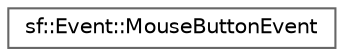 digraph "Graphical Class Hierarchy"
{
 // INTERACTIVE_SVG=YES
 // LATEX_PDF_SIZE
  bgcolor="transparent";
  edge [fontname=Helvetica,fontsize=10,labelfontname=Helvetica,labelfontsize=10];
  node [fontname=Helvetica,fontsize=10,shape=box,height=0.2,width=0.4];
  rankdir="LR";
  Node0 [id="Node000000",label="sf::Event::MouseButtonEvent",height=0.2,width=0.4,color="grey40", fillcolor="white", style="filled",URL="$a01997.html",tooltip="Mouse buttons events parameters (MouseButtonPressed, MouseButtonReleased)"];
}
